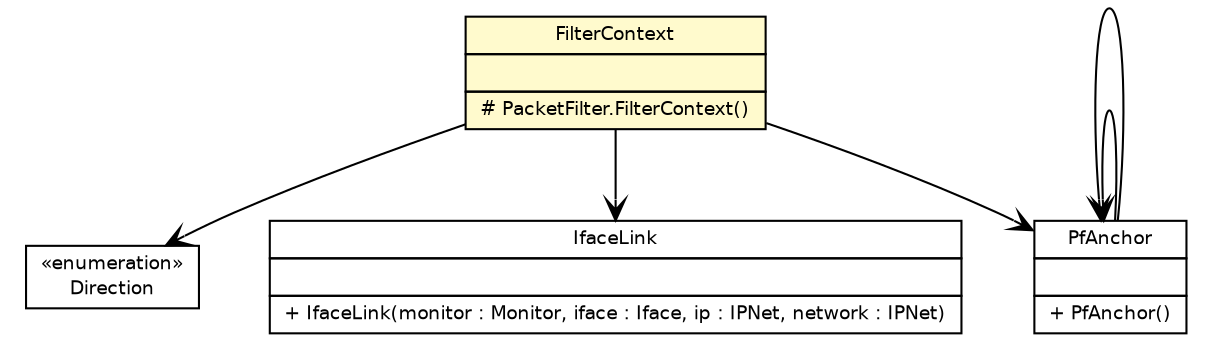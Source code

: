#!/usr/local/bin/dot
#
# Class diagram 
# Generated by UmlGraph version 4.6 (http://www.spinellis.gr/sw/umlgraph)
#

digraph G {
	edge [fontname="Helvetica",fontsize=10,labelfontname="Helvetica",labelfontsize=10];
	node [fontname="Helvetica",fontsize=10,shape=plaintext];
	// fr.univrennes1.cri.jtacl.lib.misc.Direction
	c15138 [label=<<table border="0" cellborder="1" cellspacing="0" cellpadding="2" port="p" href="../../lib/misc/Direction.html">
		<tr><td><table border="0" cellspacing="0" cellpadding="1">
			<tr><td> &laquo;enumeration&raquo; </td></tr>
			<tr><td> Direction </td></tr>
		</table></td></tr>
		</table>>, fontname="Helvetica", fontcolor="black", fontsize=9.0];
	// fr.univrennes1.cri.jtacl.core.network.IfaceLink
	c15174 [label=<<table border="0" cellborder="1" cellspacing="0" cellpadding="2" port="p" href="../../core/network/IfaceLink.html">
		<tr><td><table border="0" cellspacing="0" cellpadding="1">
			<tr><td> IfaceLink </td></tr>
		</table></td></tr>
		<tr><td><table border="0" cellspacing="0" cellpadding="1">
			<tr><td align="left">  </td></tr>
		</table></td></tr>
		<tr><td><table border="0" cellspacing="0" cellpadding="1">
			<tr><td align="left"> + IfaceLink(monitor : Monitor, iface : Iface, ip : IPNet, network : IPNet) </td></tr>
		</table></td></tr>
		</table>>, fontname="Helvetica", fontcolor="black", fontsize=9.0];
	// fr.univrennes1.cri.jtacl.equipments.openbsd.PacketFilter.FilterContext
	c15220 [label=<<table border="0" cellborder="1" cellspacing="0" cellpadding="2" port="p" bgcolor="lemonChiffon" href="./PacketFilter.FilterContext.html">
		<tr><td><table border="0" cellspacing="0" cellpadding="1">
			<tr><td> FilterContext </td></tr>
		</table></td></tr>
		<tr><td><table border="0" cellspacing="0" cellpadding="1">
			<tr><td align="left">  </td></tr>
		</table></td></tr>
		<tr><td><table border="0" cellspacing="0" cellpadding="1">
			<tr><td align="left"> # PacketFilter.FilterContext() </td></tr>
		</table></td></tr>
		</table>>, fontname="Helvetica", fontcolor="black", fontsize=9.0];
	// fr.univrennes1.cri.jtacl.equipments.openbsd.PfAnchor
	c15242 [label=<<table border="0" cellborder="1" cellspacing="0" cellpadding="2" port="p" href="./PfAnchor.html">
		<tr><td><table border="0" cellspacing="0" cellpadding="1">
			<tr><td> PfAnchor </td></tr>
		</table></td></tr>
		<tr><td><table border="0" cellspacing="0" cellpadding="1">
			<tr><td align="left">  </td></tr>
		</table></td></tr>
		<tr><td><table border="0" cellspacing="0" cellpadding="1">
			<tr><td align="left"> + PfAnchor() </td></tr>
		</table></td></tr>
		</table>>, fontname="Helvetica", fontcolor="black", fontsize=9.0];
	// fr.univrennes1.cri.jtacl.equipments.openbsd.PacketFilter.FilterContext NAVASSOC fr.univrennes1.cri.jtacl.equipments.openbsd.PfAnchor
	c15220:p -> c15242:p [taillabel="", label="", headlabel="", fontname="Helvetica", fontcolor="black", fontsize=10.0, color="black", arrowhead=open];
	// fr.univrennes1.cri.jtacl.equipments.openbsd.PacketFilter.FilterContext NAVASSOC fr.univrennes1.cri.jtacl.lib.misc.Direction
	c15220:p -> c15138:p [taillabel="", label="", headlabel="", fontname="Helvetica", fontcolor="black", fontsize=10.0, color="black", arrowhead=open];
	// fr.univrennes1.cri.jtacl.equipments.openbsd.PacketFilter.FilterContext NAVASSOC fr.univrennes1.cri.jtacl.core.network.IfaceLink
	c15220:p -> c15174:p [taillabel="", label="", headlabel="", fontname="Helvetica", fontcolor="black", fontsize=10.0, color="black", arrowhead=open];
	// fr.univrennes1.cri.jtacl.equipments.openbsd.PfAnchor NAVASSOC fr.univrennes1.cri.jtacl.equipments.openbsd.PfAnchor
	c15242:p -> c15242:p [taillabel="", label="", headlabel="", fontname="Helvetica", fontcolor="black", fontsize=10.0, color="black", arrowhead=open];
	// fr.univrennes1.cri.jtacl.equipments.openbsd.PfAnchor NAVASSOC fr.univrennes1.cri.jtacl.equipments.openbsd.PfAnchor
	c15242:p -> c15242:p [taillabel="", label="", headlabel="", fontname="Helvetica", fontcolor="black", fontsize=10.0, color="black", arrowhead=open];
}

